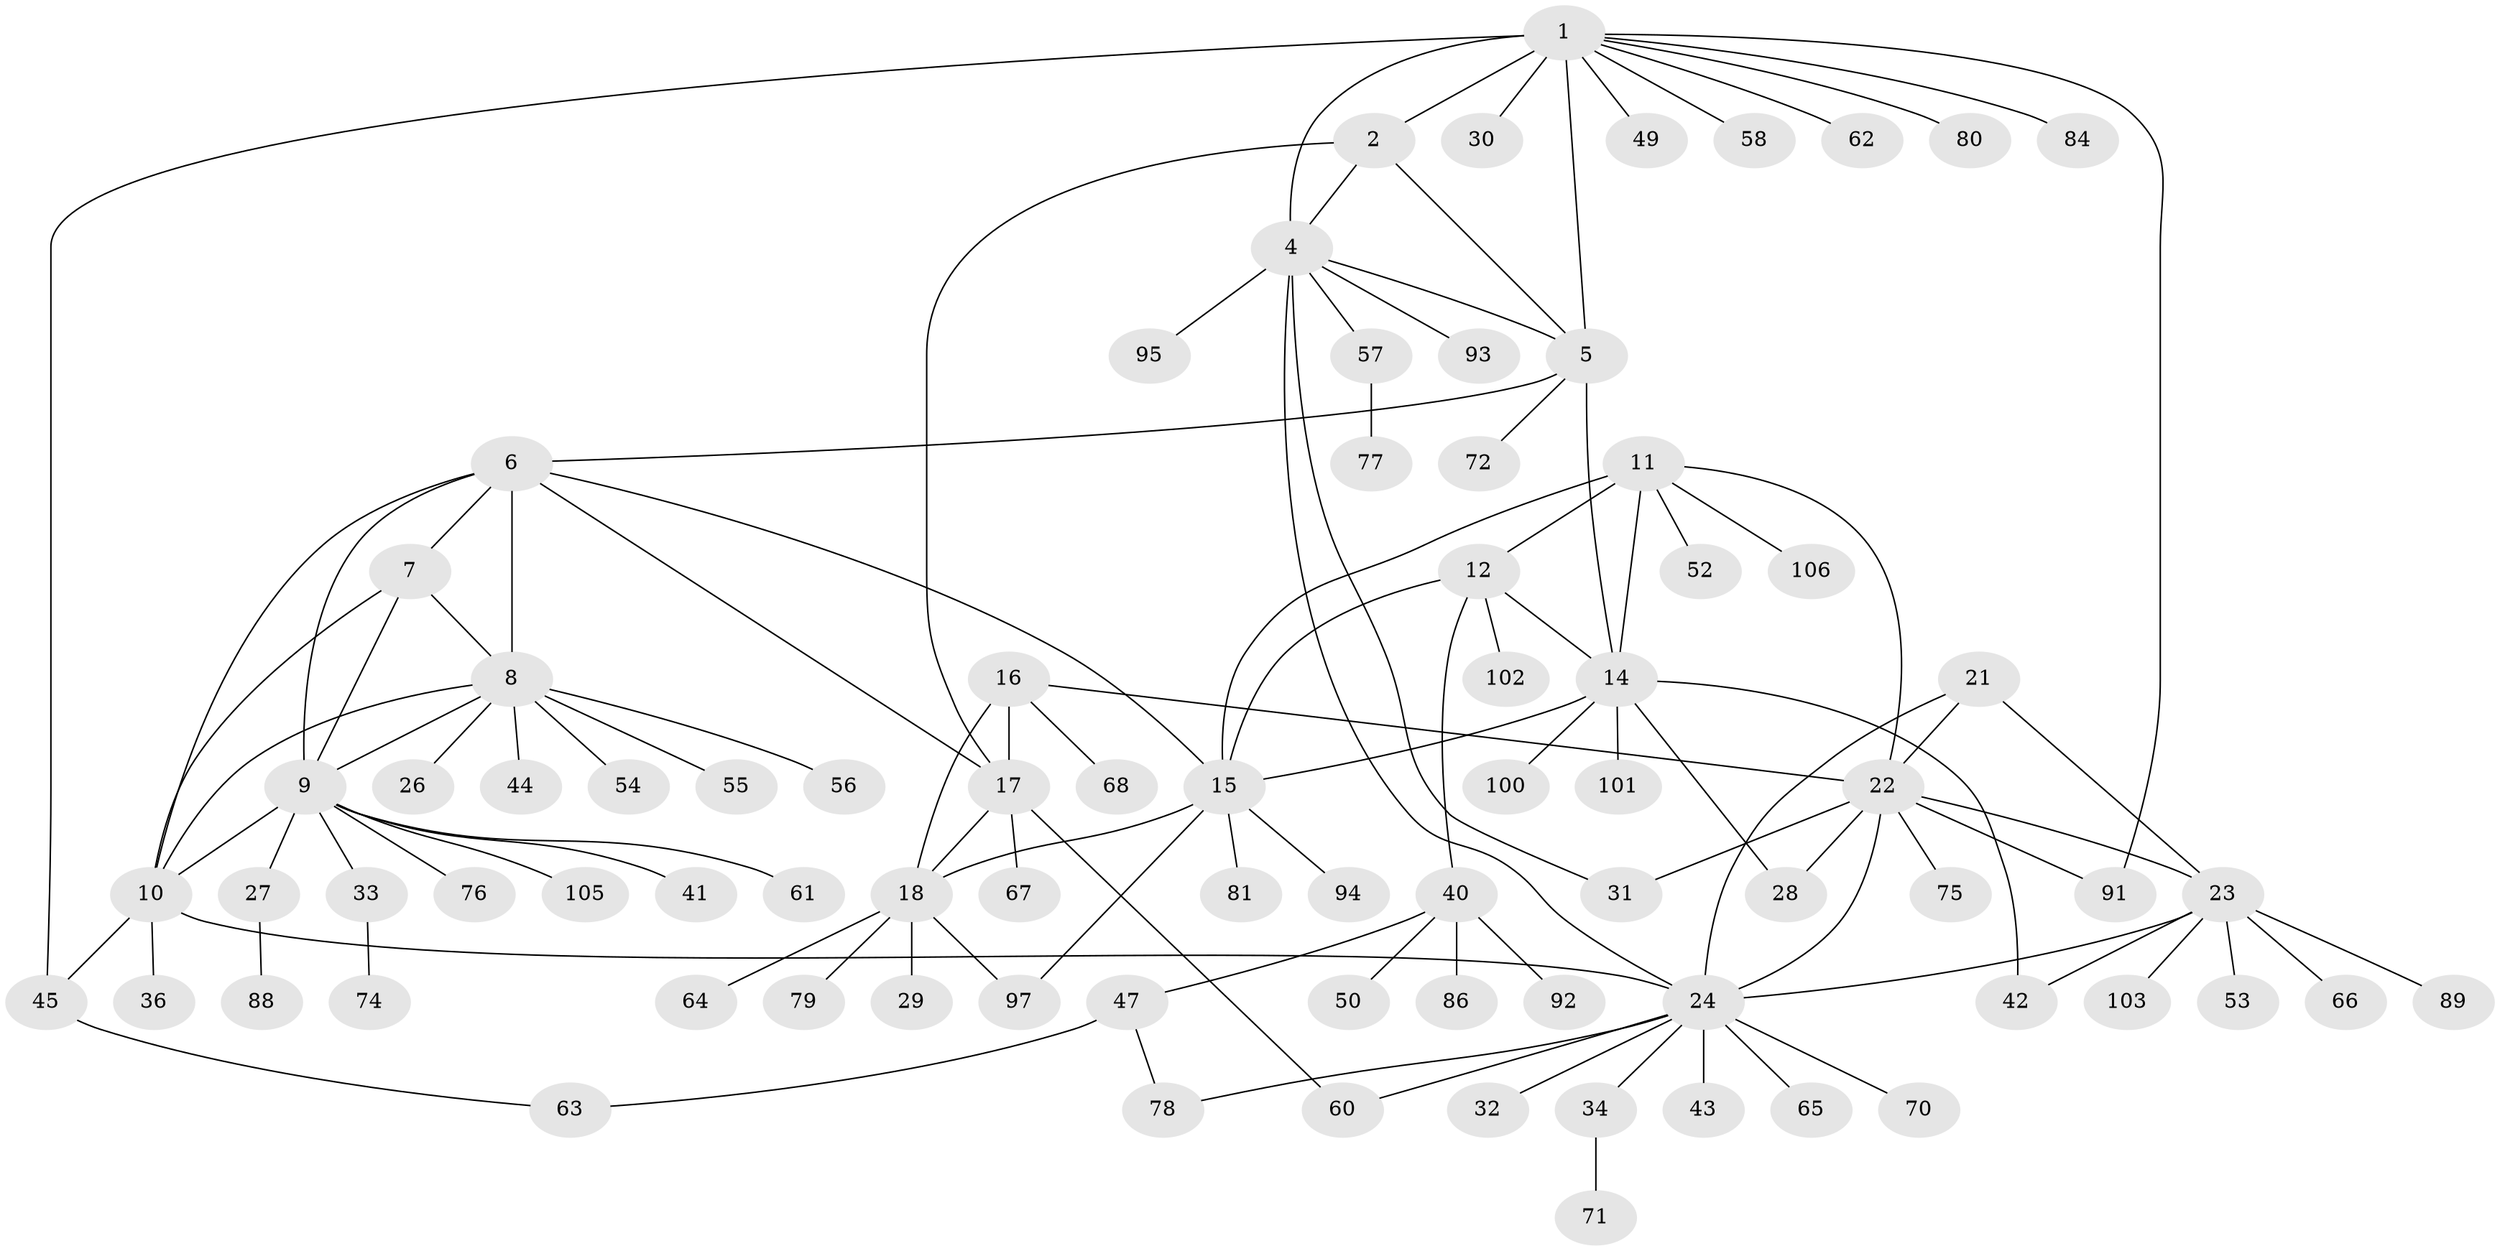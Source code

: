 // original degree distribution, {10: 0.04672897196261682, 5: 0.018691588785046728, 6: 0.056074766355140186, 8: 0.04672897196261682, 4: 0.037383177570093455, 11: 0.018691588785046728, 7: 0.018691588785046728, 9: 0.009345794392523364, 1: 0.5514018691588785, 2: 0.1588785046728972, 3: 0.037383177570093455}
// Generated by graph-tools (version 1.1) at 2025/11/02/27/25 16:11:35]
// undirected, 82 vertices, 112 edges
graph export_dot {
graph [start="1"]
  node [color=gray90,style=filled];
  1 [super="+3"];
  2;
  4 [super="+96"];
  5 [super="+51"];
  6 [super="+39"];
  7;
  8 [super="+38"];
  9 [super="+59"];
  10 [super="+69"];
  11;
  12 [super="+13"];
  14 [super="+87"];
  15 [super="+48"];
  16 [super="+19"];
  17 [super="+35"];
  18 [super="+20"];
  21 [super="+73"];
  22 [super="+99"];
  23 [super="+46"];
  24 [super="+25"];
  26;
  27;
  28 [super="+82"];
  29;
  30;
  31;
  32 [super="+83"];
  33 [super="+104"];
  34 [super="+37"];
  36;
  40 [super="+107"];
  41;
  42 [super="+98"];
  43;
  44;
  45;
  47 [super="+90"];
  49;
  50;
  52;
  53 [super="+85"];
  54;
  55;
  56;
  57;
  58;
  60;
  61;
  62;
  63;
  64;
  65;
  66;
  67;
  68;
  70;
  71;
  72;
  74;
  75;
  76;
  77;
  78;
  79;
  80;
  81;
  84;
  86;
  88;
  89;
  91;
  92;
  93;
  94;
  95;
  97;
  100;
  101;
  102;
  103;
  105;
  106;
  1 -- 2 [weight=2];
  1 -- 4 [weight=2];
  1 -- 5 [weight=2];
  1 -- 30;
  1 -- 49;
  1 -- 58;
  1 -- 62;
  1 -- 80;
  1 -- 91;
  1 -- 84;
  1 -- 45;
  2 -- 4;
  2 -- 5;
  2 -- 17;
  4 -- 5;
  4 -- 24;
  4 -- 31;
  4 -- 57;
  4 -- 93;
  4 -- 95;
  5 -- 6;
  5 -- 14;
  5 -- 72;
  6 -- 7;
  6 -- 8;
  6 -- 9;
  6 -- 10;
  6 -- 15;
  6 -- 17;
  7 -- 8;
  7 -- 9;
  7 -- 10;
  8 -- 9;
  8 -- 10;
  8 -- 26;
  8 -- 44;
  8 -- 54;
  8 -- 55;
  8 -- 56;
  9 -- 10;
  9 -- 27;
  9 -- 33;
  9 -- 41;
  9 -- 61;
  9 -- 76;
  9 -- 105;
  10 -- 24;
  10 -- 36;
  10 -- 45;
  11 -- 12 [weight=2];
  11 -- 14;
  11 -- 15;
  11 -- 22;
  11 -- 52;
  11 -- 106;
  12 -- 14 [weight=2];
  12 -- 15 [weight=2];
  12 -- 102;
  12 -- 40;
  14 -- 15;
  14 -- 28;
  14 -- 100;
  14 -- 101;
  14 -- 42;
  15 -- 81;
  15 -- 94;
  15 -- 97;
  15 -- 18;
  16 -- 17 [weight=2];
  16 -- 18 [weight=4];
  16 -- 22;
  16 -- 68;
  17 -- 18 [weight=2];
  17 -- 60;
  17 -- 67;
  18 -- 29;
  18 -- 79;
  18 -- 97;
  18 -- 64;
  21 -- 22;
  21 -- 23;
  21 -- 24 [weight=2];
  22 -- 23;
  22 -- 24 [weight=2];
  22 -- 28;
  22 -- 31;
  22 -- 75;
  22 -- 91;
  23 -- 24 [weight=2];
  23 -- 42;
  23 -- 66;
  23 -- 89;
  23 -- 103;
  23 -- 53;
  24 -- 34;
  24 -- 60;
  24 -- 65;
  24 -- 70;
  24 -- 78;
  24 -- 32;
  24 -- 43;
  27 -- 88;
  33 -- 74;
  34 -- 71;
  40 -- 47;
  40 -- 50;
  40 -- 86;
  40 -- 92;
  45 -- 63;
  47 -- 63;
  47 -- 78;
  57 -- 77;
}
